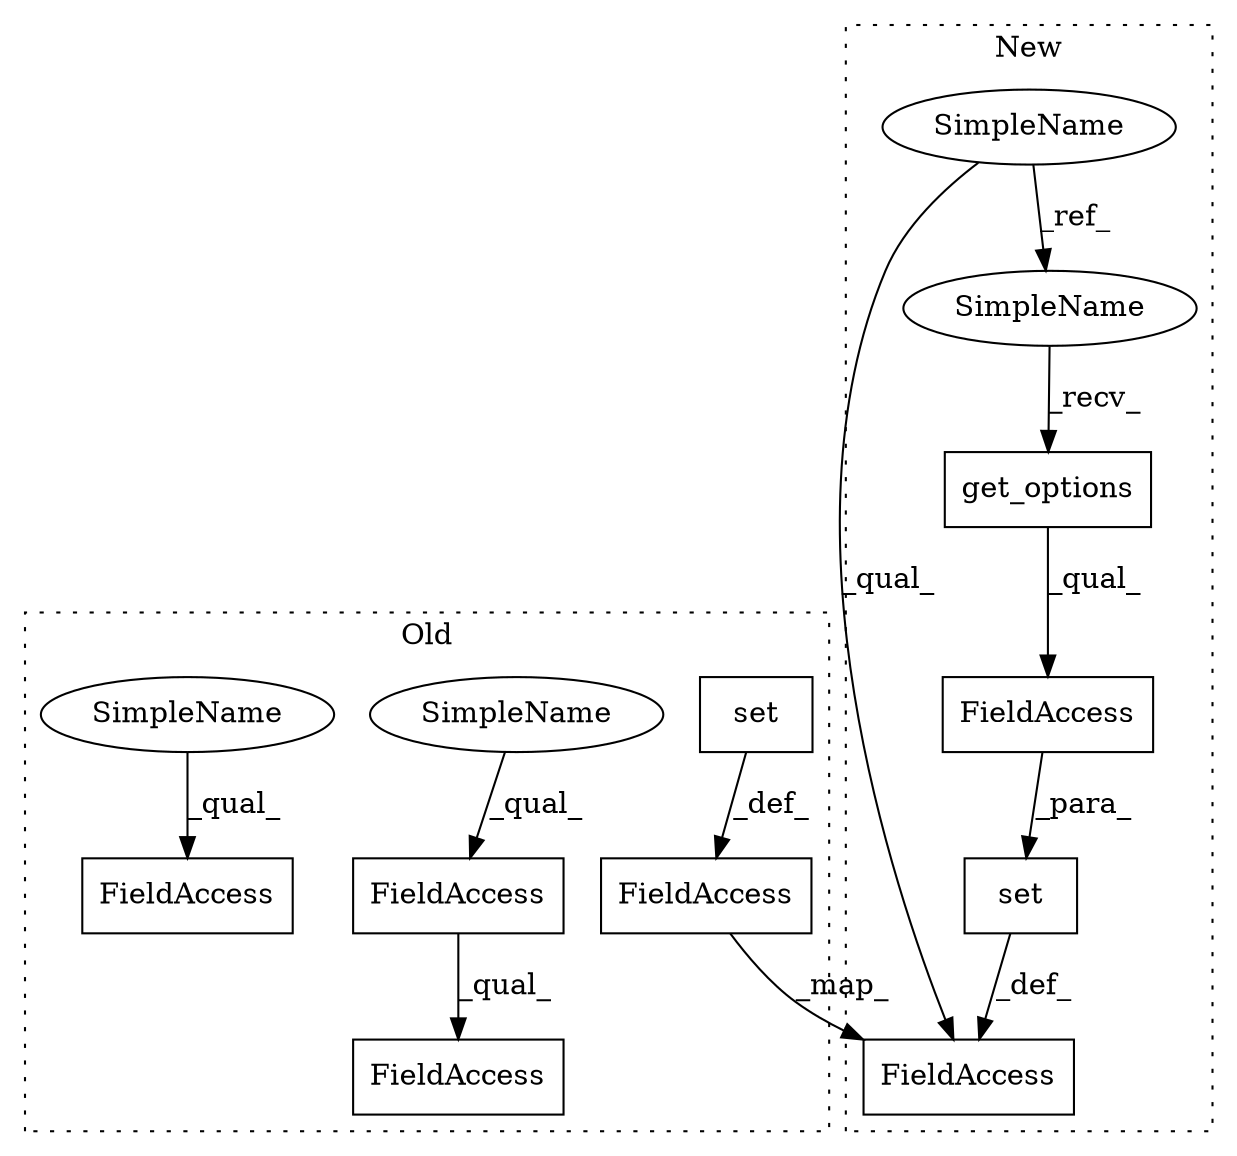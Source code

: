 digraph G {
subgraph cluster0 {
1 [label="set" a="32" s="8342,8490" l="4,1" shape="box"];
4 [label="FieldAccess" a="22" s="8326" l="15" shape="box"];
8 [label="FieldAccess" a="22" s="8805" l="12" shape="box"];
9 [label="FieldAccess" a="22" s="8805" l="20" shape="box"];
10 [label="FieldAccess" a="22" s="8346" l="12" shape="box"];
12 [label="SimpleName" a="42" s="8805" l="4" shape="ellipse"];
13 [label="SimpleName" a="42" s="8346" l="4" shape="ellipse"];
label = "Old";
style="dotted";
}
subgraph cluster1 {
2 [label="get_options" a="32" s="8290" l="13" shape="box"];
3 [label="FieldAccess" a="22" s="8285" l="28" shape="box"];
5 [label="FieldAccess" a="22" s="8265" l="15" shape="box"];
6 [label="set" a="32" s="8281,8313" l="4,1" shape="box"];
7 [label="SimpleName" a="42" s="8106" l="4" shape="ellipse"];
11 [label="SimpleName" a="42" s="8285" l="4" shape="ellipse"];
label = "New";
style="dotted";
}
1 -> 4 [label="_def_"];
2 -> 3 [label="_qual_"];
3 -> 6 [label="_para_"];
4 -> 5 [label="_map_"];
6 -> 5 [label="_def_"];
7 -> 5 [label="_qual_"];
7 -> 11 [label="_ref_"];
8 -> 9 [label="_qual_"];
11 -> 2 [label="_recv_"];
12 -> 8 [label="_qual_"];
13 -> 10 [label="_qual_"];
}
